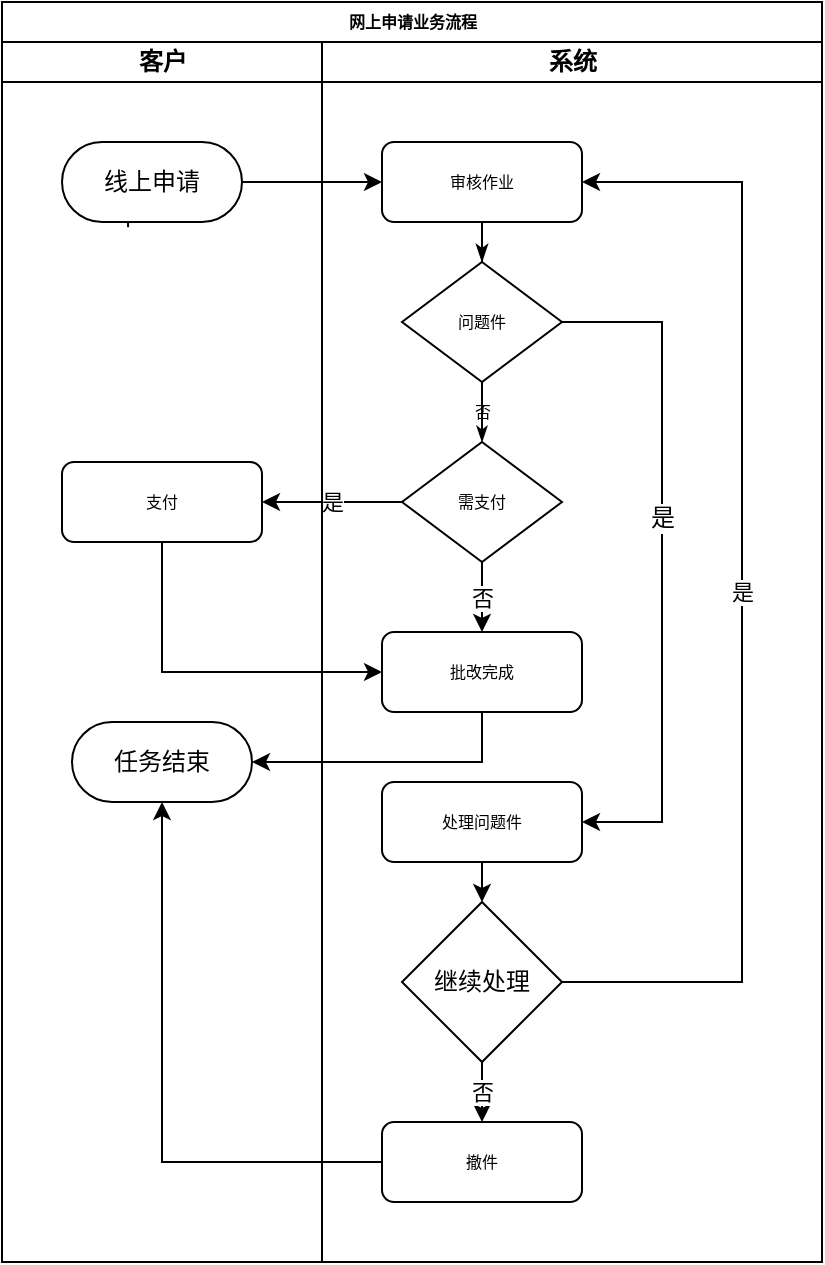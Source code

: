 <mxfile version="12.3.5" type="github" pages="1">
  <diagram name="Page-1" id="74e2e168-ea6b-b213-b513-2b3c1d86103e">
    <mxGraphModel dx="946" dy="1397" grid="1" gridSize="10" guides="1" tooltips="1" connect="1" arrows="1" fold="1" page="1" pageScale="1" pageWidth="1100" pageHeight="850" background="#ffffff" math="0" shadow="0">
      <root>
        <mxCell id="0"/>
        <mxCell id="1" parent="0"/>
        <mxCell id="77e6c97f196da883-1" value="网上申请业务流程" style="swimlane;html=1;childLayout=stackLayout;startSize=20;rounded=0;shadow=0;labelBackgroundColor=none;strokeWidth=1;fontFamily=Verdana;fontSize=8;align=center;" parent="1" vertex="1" treatAsSingle="0">
          <mxGeometry x="190" y="-120" width="410" height="630" as="geometry">
            <mxRectangle x="190" y="-120" width="50" height="40" as="alternateBounds"/>
          </mxGeometry>
        </mxCell>
        <mxCell id="77e6c97f196da883-39" style="edgeStyle=orthogonalEdgeStyle;rounded=1;html=1;labelBackgroundColor=none;startArrow=none;startFill=0;startSize=5;endArrow=classicThin;endFill=1;endSize=5;jettySize=auto;orthogonalLoop=1;strokeWidth=1;fontFamily=Verdana;fontSize=8" parent="77e6c97f196da883-1" edge="1">
          <mxGeometry relative="1" as="geometry">
            <mxPoint x="440" y="690" as="sourcePoint"/>
          </mxGeometry>
        </mxCell>
        <mxCell id="77e6c97f196da883-40" style="edgeStyle=orthogonalEdgeStyle;rounded=1;html=1;labelBackgroundColor=none;startArrow=none;startFill=0;startSize=5;endArrow=classicThin;endFill=1;endSize=5;jettySize=auto;orthogonalLoop=1;strokeWidth=1;fontFamily=Verdana;fontSize=8" parent="77e6c97f196da883-1" edge="1">
          <mxGeometry relative="1" as="geometry">
            <mxPoint x="610" y="690" as="sourcePoint"/>
          </mxGeometry>
        </mxCell>
        <mxCell id="107ba76e4e335f99-1" style="edgeStyle=orthogonalEdgeStyle;rounded=1;html=1;labelBackgroundColor=none;startArrow=none;startFill=0;startSize=5;endArrow=classicThin;endFill=1;endSize=5;jettySize=auto;orthogonalLoop=1;strokeWidth=1;fontFamily=Verdana;fontSize=8" parent="77e6c97f196da883-1" edge="1">
          <mxGeometry relative="1" as="geometry">
            <mxPoint x="450" y="450" as="sourcePoint"/>
          </mxGeometry>
        </mxCell>
        <mxCell id="107ba76e4e335f99-3" style="edgeStyle=orthogonalEdgeStyle;rounded=1;html=1;labelBackgroundColor=none;startArrow=none;startFill=0;startSize=5;endArrow=classicThin;endFill=1;endSize=5;jettySize=auto;orthogonalLoop=1;strokeColor=#000000;strokeWidth=1;fontFamily=Verdana;fontSize=8;fontColor=#000000;" parent="77e6c97f196da883-1" edge="1">
          <mxGeometry relative="1" as="geometry">
            <mxPoint x="450" y="610" as="targetPoint"/>
          </mxGeometry>
        </mxCell>
        <mxCell id="77e6c97f196da883-2" value="客户" style="swimlane;html=1;startSize=20;" parent="77e6c97f196da883-1" vertex="1" treatAsSingle="0">
          <mxGeometry y="20" width="160" height="610" as="geometry">
            <mxRectangle y="20" width="30" height="790" as="alternateBounds"/>
          </mxGeometry>
        </mxCell>
        <mxCell id="FA39KNH25mhsjMmbrUKY-5" value="" style="endArrow=classic;html=1;exitX=0.367;exitY=1.067;exitDx=0;exitDy=0;exitPerimeter=0;" parent="77e6c97f196da883-2" source="FA39KNH25mhsjMmbrUKY-1" edge="1">
          <mxGeometry width="50" height="50" relative="1" as="geometry">
            <mxPoint y="690" as="sourcePoint"/>
            <mxPoint x="63" y="60" as="targetPoint"/>
            <Array as="points"/>
          </mxGeometry>
        </mxCell>
        <mxCell id="FA39KNH25mhsjMmbrUKY-1" value="线上申请" style="rounded=1;whiteSpace=wrap;html=1;direction=east;perimeter=rectanglePerimeter;arcSize=50;" parent="77e6c97f196da883-2" vertex="1">
          <mxGeometry x="30" y="50" width="90" height="40" as="geometry"/>
        </mxCell>
        <mxCell id="FA39KNH25mhsjMmbrUKY-22" value="支付" style="rounded=1;whiteSpace=wrap;html=1;shadow=0;labelBackgroundColor=none;strokeWidth=1;fontFamily=Verdana;fontSize=8;align=center;" parent="77e6c97f196da883-2" vertex="1">
          <mxGeometry x="30" y="210" width="100" height="40" as="geometry"/>
        </mxCell>
        <mxCell id="FA39KNH25mhsjMmbrUKY-30" value="任务结束&lt;br&gt;" style="rounded=1;whiteSpace=wrap;html=1;arcSize=50;fillOpacity=100;flipV=1;" parent="77e6c97f196da883-2" vertex="1">
          <mxGeometry x="35" y="340" width="90" height="40" as="geometry"/>
        </mxCell>
        <mxCell id="FA39KNH25mhsjMmbrUKY-12" value="" style="endArrow=classic;html=1;" parent="77e6c97f196da883-1" source="FA39KNH25mhsjMmbrUKY-1" target="77e6c97f196da883-12" edge="1">
          <mxGeometry width="50" height="50" relative="1" as="geometry">
            <mxPoint y="670" as="sourcePoint"/>
            <mxPoint x="50" y="620" as="targetPoint"/>
          </mxGeometry>
        </mxCell>
        <mxCell id="FA39KNH25mhsjMmbrUKY-27" value="" style="endArrow=classic;html=1;entryX=0;entryY=0.5;entryDx=0;entryDy=0;exitX=0.5;exitY=1;exitDx=0;exitDy=0;rounded=0;" parent="77e6c97f196da883-1" source="FA39KNH25mhsjMmbrUKY-22" target="FA39KNH25mhsjMmbrUKY-25" edge="1">
          <mxGeometry width="50" height="50" relative="1" as="geometry">
            <mxPoint x="70" y="280" as="sourcePoint"/>
            <mxPoint x="120" y="230" as="targetPoint"/>
            <Array as="points">
              <mxPoint x="80" y="335"/>
            </Array>
          </mxGeometry>
        </mxCell>
        <mxCell id="FA39KNH25mhsjMmbrUKY-31" value="" style="endArrow=classic;html=1;rounded=0;" parent="77e6c97f196da883-1" source="FA39KNH25mhsjMmbrUKY-25" target="FA39KNH25mhsjMmbrUKY-30" edge="1">
          <mxGeometry width="50" height="50" relative="1" as="geometry">
            <mxPoint x="180" y="410" as="sourcePoint"/>
            <mxPoint x="230" y="360" as="targetPoint"/>
            <Array as="points">
              <mxPoint x="240" y="380"/>
            </Array>
          </mxGeometry>
        </mxCell>
        <mxCell id="FA39KNH25mhsjMmbrUKY-43" value="" style="endArrow=classic;html=1;rounded=0;" parent="77e6c97f196da883-1" source="FA39KNH25mhsjMmbrUKY-41" target="FA39KNH25mhsjMmbrUKY-30" edge="1">
          <mxGeometry width="50" height="50" relative="1" as="geometry">
            <mxPoint x="70" y="530" as="sourcePoint"/>
            <mxPoint x="120" y="480" as="targetPoint"/>
            <Array as="points">
              <mxPoint x="80" y="580"/>
            </Array>
          </mxGeometry>
        </mxCell>
        <mxCell id="FA39KNH25mhsjMmbrUKY-45" value="是" style="endArrow=classic;html=1;" parent="77e6c97f196da883-1" source="FA39KNH25mhsjMmbrUKY-23" target="FA39KNH25mhsjMmbrUKY-22" edge="1">
          <mxGeometry width="50" height="50" relative="1" as="geometry">
            <mxPoint x="130" y="200" as="sourcePoint"/>
            <mxPoint x="180" y="150" as="targetPoint"/>
          </mxGeometry>
        </mxCell>
        <mxCell id="77e6c97f196da883-4" value="系统" style="swimlane;html=1;startSize=20;" parent="77e6c97f196da883-1" vertex="1" treatAsSingle="0">
          <mxGeometry x="160" y="20" width="250" height="610" as="geometry"/>
        </mxCell>
        <mxCell id="77e6c97f196da883-12" value="审核作业" style="rounded=1;whiteSpace=wrap;html=1;shadow=0;labelBackgroundColor=none;strokeWidth=1;fontFamily=Verdana;fontSize=8;align=center;" parent="77e6c97f196da883-4" vertex="1">
          <mxGeometry x="30" y="50" width="100" height="40" as="geometry"/>
        </mxCell>
        <mxCell id="77e6c97f196da883-13" value="问题件" style="rhombus;whiteSpace=wrap;html=1;rounded=0;shadow=0;labelBackgroundColor=none;strokeWidth=1;fontFamily=Verdana;fontSize=8;align=center;" parent="77e6c97f196da883-4" vertex="1">
          <mxGeometry x="40" y="110" width="80" height="60" as="geometry"/>
        </mxCell>
        <mxCell id="77e6c97f196da883-29" style="edgeStyle=orthogonalEdgeStyle;html=1;labelBackgroundColor=none;startArrow=none;startFill=0;endArrow=classicThin;endFill=1;jettySize=auto;orthogonalLoop=1;strokeWidth=1;fontFamily=Verdana;fontSize=8;rounded=0;" parent="77e6c97f196da883-4" source="77e6c97f196da883-12" target="77e6c97f196da883-13" edge="1">
          <mxGeometry relative="1" as="geometry"/>
        </mxCell>
        <mxCell id="77e6c97f196da883-30" value="否" style="edgeStyle=orthogonalEdgeStyle;rounded=1;html=1;labelBackgroundColor=none;startArrow=none;startFill=0;startSize=5;endArrow=classicThin;endFill=1;endSize=5;jettySize=auto;orthogonalLoop=1;strokeWidth=1;fontFamily=Verdana;fontSize=8" parent="77e6c97f196da883-4" source="77e6c97f196da883-13" target="FA39KNH25mhsjMmbrUKY-23" edge="1">
          <mxGeometry relative="1" as="geometry"/>
        </mxCell>
        <mxCell id="FA39KNH25mhsjMmbrUKY-19" value="处理问题件&lt;br&gt;" style="rounded=1;whiteSpace=wrap;html=1;shadow=0;labelBackgroundColor=none;strokeWidth=1;fontFamily=Verdana;fontSize=8;align=center;" parent="77e6c97f196da883-4" vertex="1">
          <mxGeometry x="30" y="370" width="100" height="40" as="geometry"/>
        </mxCell>
        <mxCell id="FA39KNH25mhsjMmbrUKY-20" value="" style="endArrow=classic;html=1;rounded=0;" parent="77e6c97f196da883-4" source="77e6c97f196da883-13" target="FA39KNH25mhsjMmbrUKY-19" edge="1" treatAsSingle="0">
          <mxGeometry width="50" height="50" as="geometry">
            <mxPoint x="130" y="170" as="sourcePoint"/>
            <mxPoint x="280" y="120" as="targetPoint"/>
            <Array as="points">
              <mxPoint x="170" y="140"/>
              <mxPoint x="170" y="390"/>
            </Array>
          </mxGeometry>
        </mxCell>
        <mxCell id="FA39KNH25mhsjMmbrUKY-21" value="是&lt;br&gt;" style="text;html=1;align=center;verticalAlign=middle;resizable=0;points=[];;labelBackgroundColor=#ffffff;" parent="FA39KNH25mhsjMmbrUKY-20" vertex="1" connectable="0">
          <mxGeometry x="-0.133" relative="1" as="geometry">
            <mxPoint as="offset"/>
          </mxGeometry>
        </mxCell>
        <mxCell id="FA39KNH25mhsjMmbrUKY-23" value="需支付&lt;br&gt;" style="rhombus;whiteSpace=wrap;html=1;rounded=0;shadow=0;labelBackgroundColor=none;strokeWidth=1;fontFamily=Verdana;fontSize=8;align=center;" parent="77e6c97f196da883-4" vertex="1">
          <mxGeometry x="40" y="200" width="80" height="60" as="geometry"/>
        </mxCell>
        <mxCell id="FA39KNH25mhsjMmbrUKY-25" value="批改完成" style="rounded=1;whiteSpace=wrap;html=1;shadow=0;labelBackgroundColor=none;strokeWidth=1;fontFamily=Verdana;fontSize=8;align=center;" parent="77e6c97f196da883-4" vertex="1">
          <mxGeometry x="30" y="295" width="100" height="40" as="geometry"/>
        </mxCell>
        <mxCell id="FA39KNH25mhsjMmbrUKY-26" value="否&lt;br&gt;" style="endArrow=classic;html=1;" parent="77e6c97f196da883-4" source="FA39KNH25mhsjMmbrUKY-23" target="FA39KNH25mhsjMmbrUKY-25" edge="1">
          <mxGeometry width="50" height="50" relative="1" as="geometry">
            <mxPoint x="-160" y="650" as="sourcePoint"/>
            <mxPoint x="-110" y="600" as="targetPoint"/>
          </mxGeometry>
        </mxCell>
        <mxCell id="FA39KNH25mhsjMmbrUKY-32" value="继续处理" style="rhombus;whiteSpace=wrap;html=1;rounded=0;" parent="77e6c97f196da883-4" vertex="1">
          <mxGeometry x="40" y="430" width="80" height="80" as="geometry"/>
        </mxCell>
        <mxCell id="FA39KNH25mhsjMmbrUKY-39" value="" style="endArrow=classic;html=1;" parent="77e6c97f196da883-4" source="FA39KNH25mhsjMmbrUKY-19" target="FA39KNH25mhsjMmbrUKY-32" edge="1">
          <mxGeometry width="50" height="50" relative="1" as="geometry">
            <mxPoint x="-160" y="690" as="sourcePoint"/>
            <mxPoint x="-110" y="640" as="targetPoint"/>
          </mxGeometry>
        </mxCell>
        <mxCell id="FA39KNH25mhsjMmbrUKY-40" value="是&lt;br&gt;" style="endArrow=classic;html=1;entryX=1;entryY=0.5;entryDx=0;entryDy=0;rounded=0;" parent="77e6c97f196da883-4" source="FA39KNH25mhsjMmbrUKY-32" target="77e6c97f196da883-12" edge="1">
          <mxGeometry width="50" height="50" relative="1" as="geometry">
            <mxPoint x="-160" y="710" as="sourcePoint"/>
            <mxPoint x="-110" y="660" as="targetPoint"/>
            <Array as="points">
              <mxPoint x="210" y="470"/>
              <mxPoint x="210" y="70"/>
            </Array>
          </mxGeometry>
        </mxCell>
        <mxCell id="FA39KNH25mhsjMmbrUKY-41" value="撤件" style="rounded=1;whiteSpace=wrap;html=1;shadow=0;labelBackgroundColor=none;strokeWidth=1;fontFamily=Verdana;fontSize=8;align=center;" parent="77e6c97f196da883-4" vertex="1">
          <mxGeometry x="30" y="540" width="100" height="40" as="geometry"/>
        </mxCell>
        <mxCell id="FA39KNH25mhsjMmbrUKY-42" value="否&lt;br&gt;" style="endArrow=classic;html=1;" parent="77e6c97f196da883-4" source="FA39KNH25mhsjMmbrUKY-32" target="FA39KNH25mhsjMmbrUKY-41" edge="1">
          <mxGeometry width="50" height="50" relative="1" as="geometry">
            <mxPoint x="-160" y="690" as="sourcePoint"/>
            <mxPoint x="-110" y="640" as="targetPoint"/>
            <mxPoint as="offset"/>
          </mxGeometry>
        </mxCell>
      </root>
    </mxGraphModel>
  </diagram>
</mxfile>
